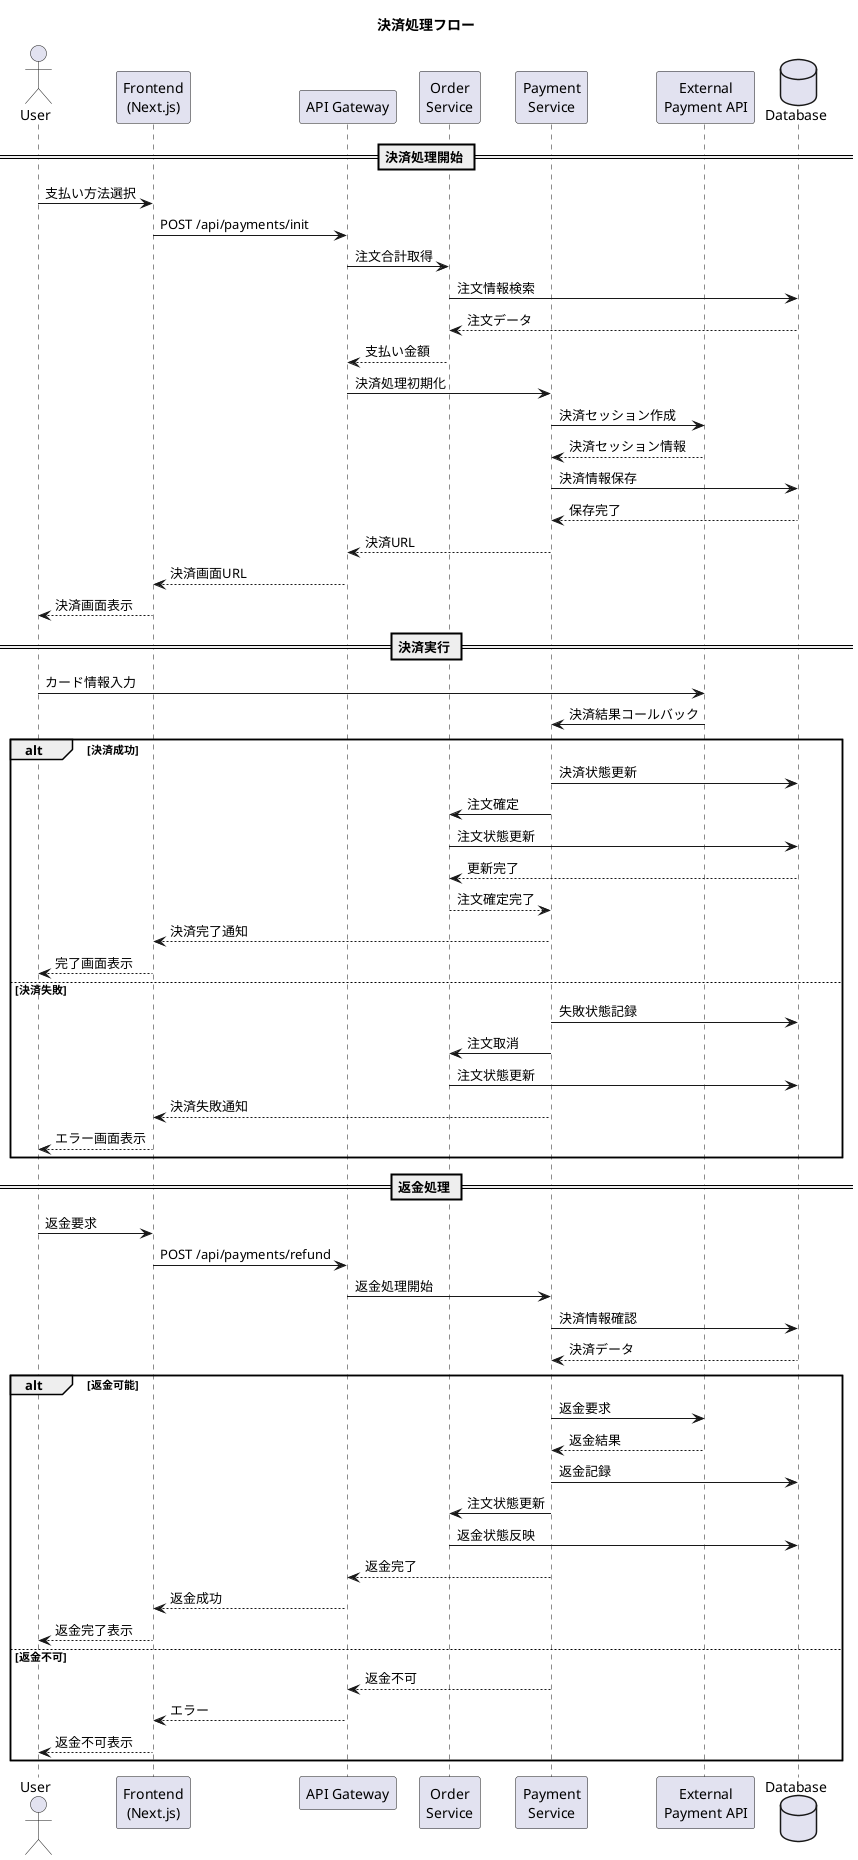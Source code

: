 @startuml
title 決済処理フロー

actor User
participant "Frontend\n(Next.js)" as Frontend
participant "API Gateway" as Gateway
participant "Order\nService" as OrderService
participant "Payment\nService" as PaymentService
participant "External\nPayment API" as PaymentAPI
database "Database" as DB

== 決済処理開始 ==
User -> Frontend: 支払い方法選択
Frontend -> Gateway: POST /api/payments/init
Gateway -> OrderService: 注文合計取得
OrderService -> DB: 注文情報検索
DB --> OrderService: 注文データ
OrderService --> Gateway: 支払い金額

Gateway -> PaymentService: 決済処理初期化
PaymentService -> PaymentAPI: 決済セッション作成
PaymentAPI --> PaymentService: 決済セッション情報
PaymentService -> DB: 決済情報保存
DB --> PaymentService: 保存完了
PaymentService --> Gateway: 決済URL
Gateway --> Frontend: 決済画面URL
Frontend --> User: 決済画面表示

== 決済実行 ==
User -> PaymentAPI: カード情報入力
PaymentAPI -> PaymentService: 決済結果コールバック

alt 決済成功
    PaymentService -> DB: 決済状態更新
    PaymentService -> OrderService: 注文確定
    OrderService -> DB: 注文状態更新
    DB --> OrderService: 更新完了
    OrderService --> PaymentService: 注文確定完了
    PaymentService --> Frontend: 決済完了通知
    Frontend --> User: 完了画面表示
else 決済失敗
    PaymentService -> DB: 失敗状態記録
    PaymentService -> OrderService: 注文取消
    OrderService -> DB: 注文状態更新
    PaymentService --> Frontend: 決済失敗通知
    Frontend --> User: エラー画面表示
end

== 返金処理 ==
User -> Frontend: 返金要求
Frontend -> Gateway: POST /api/payments/refund
Gateway -> PaymentService: 返金処理開始
PaymentService -> DB: 決済情報確認
DB --> PaymentService: 決済データ

alt 返金可能
    PaymentService -> PaymentAPI: 返金要求
    PaymentAPI --> PaymentService: 返金結果
    PaymentService -> DB: 返金記録
    PaymentService -> OrderService: 注文状態更新
    OrderService -> DB: 返金状態反映
    PaymentService --> Gateway: 返金完了
    Gateway --> Frontend: 返金成功
    Frontend --> User: 返金完了表示
else 返金不可
    PaymentService --> Gateway: 返金不可
    Gateway --> Frontend: エラー
    Frontend --> User: 返金不可表示
end

@enduml